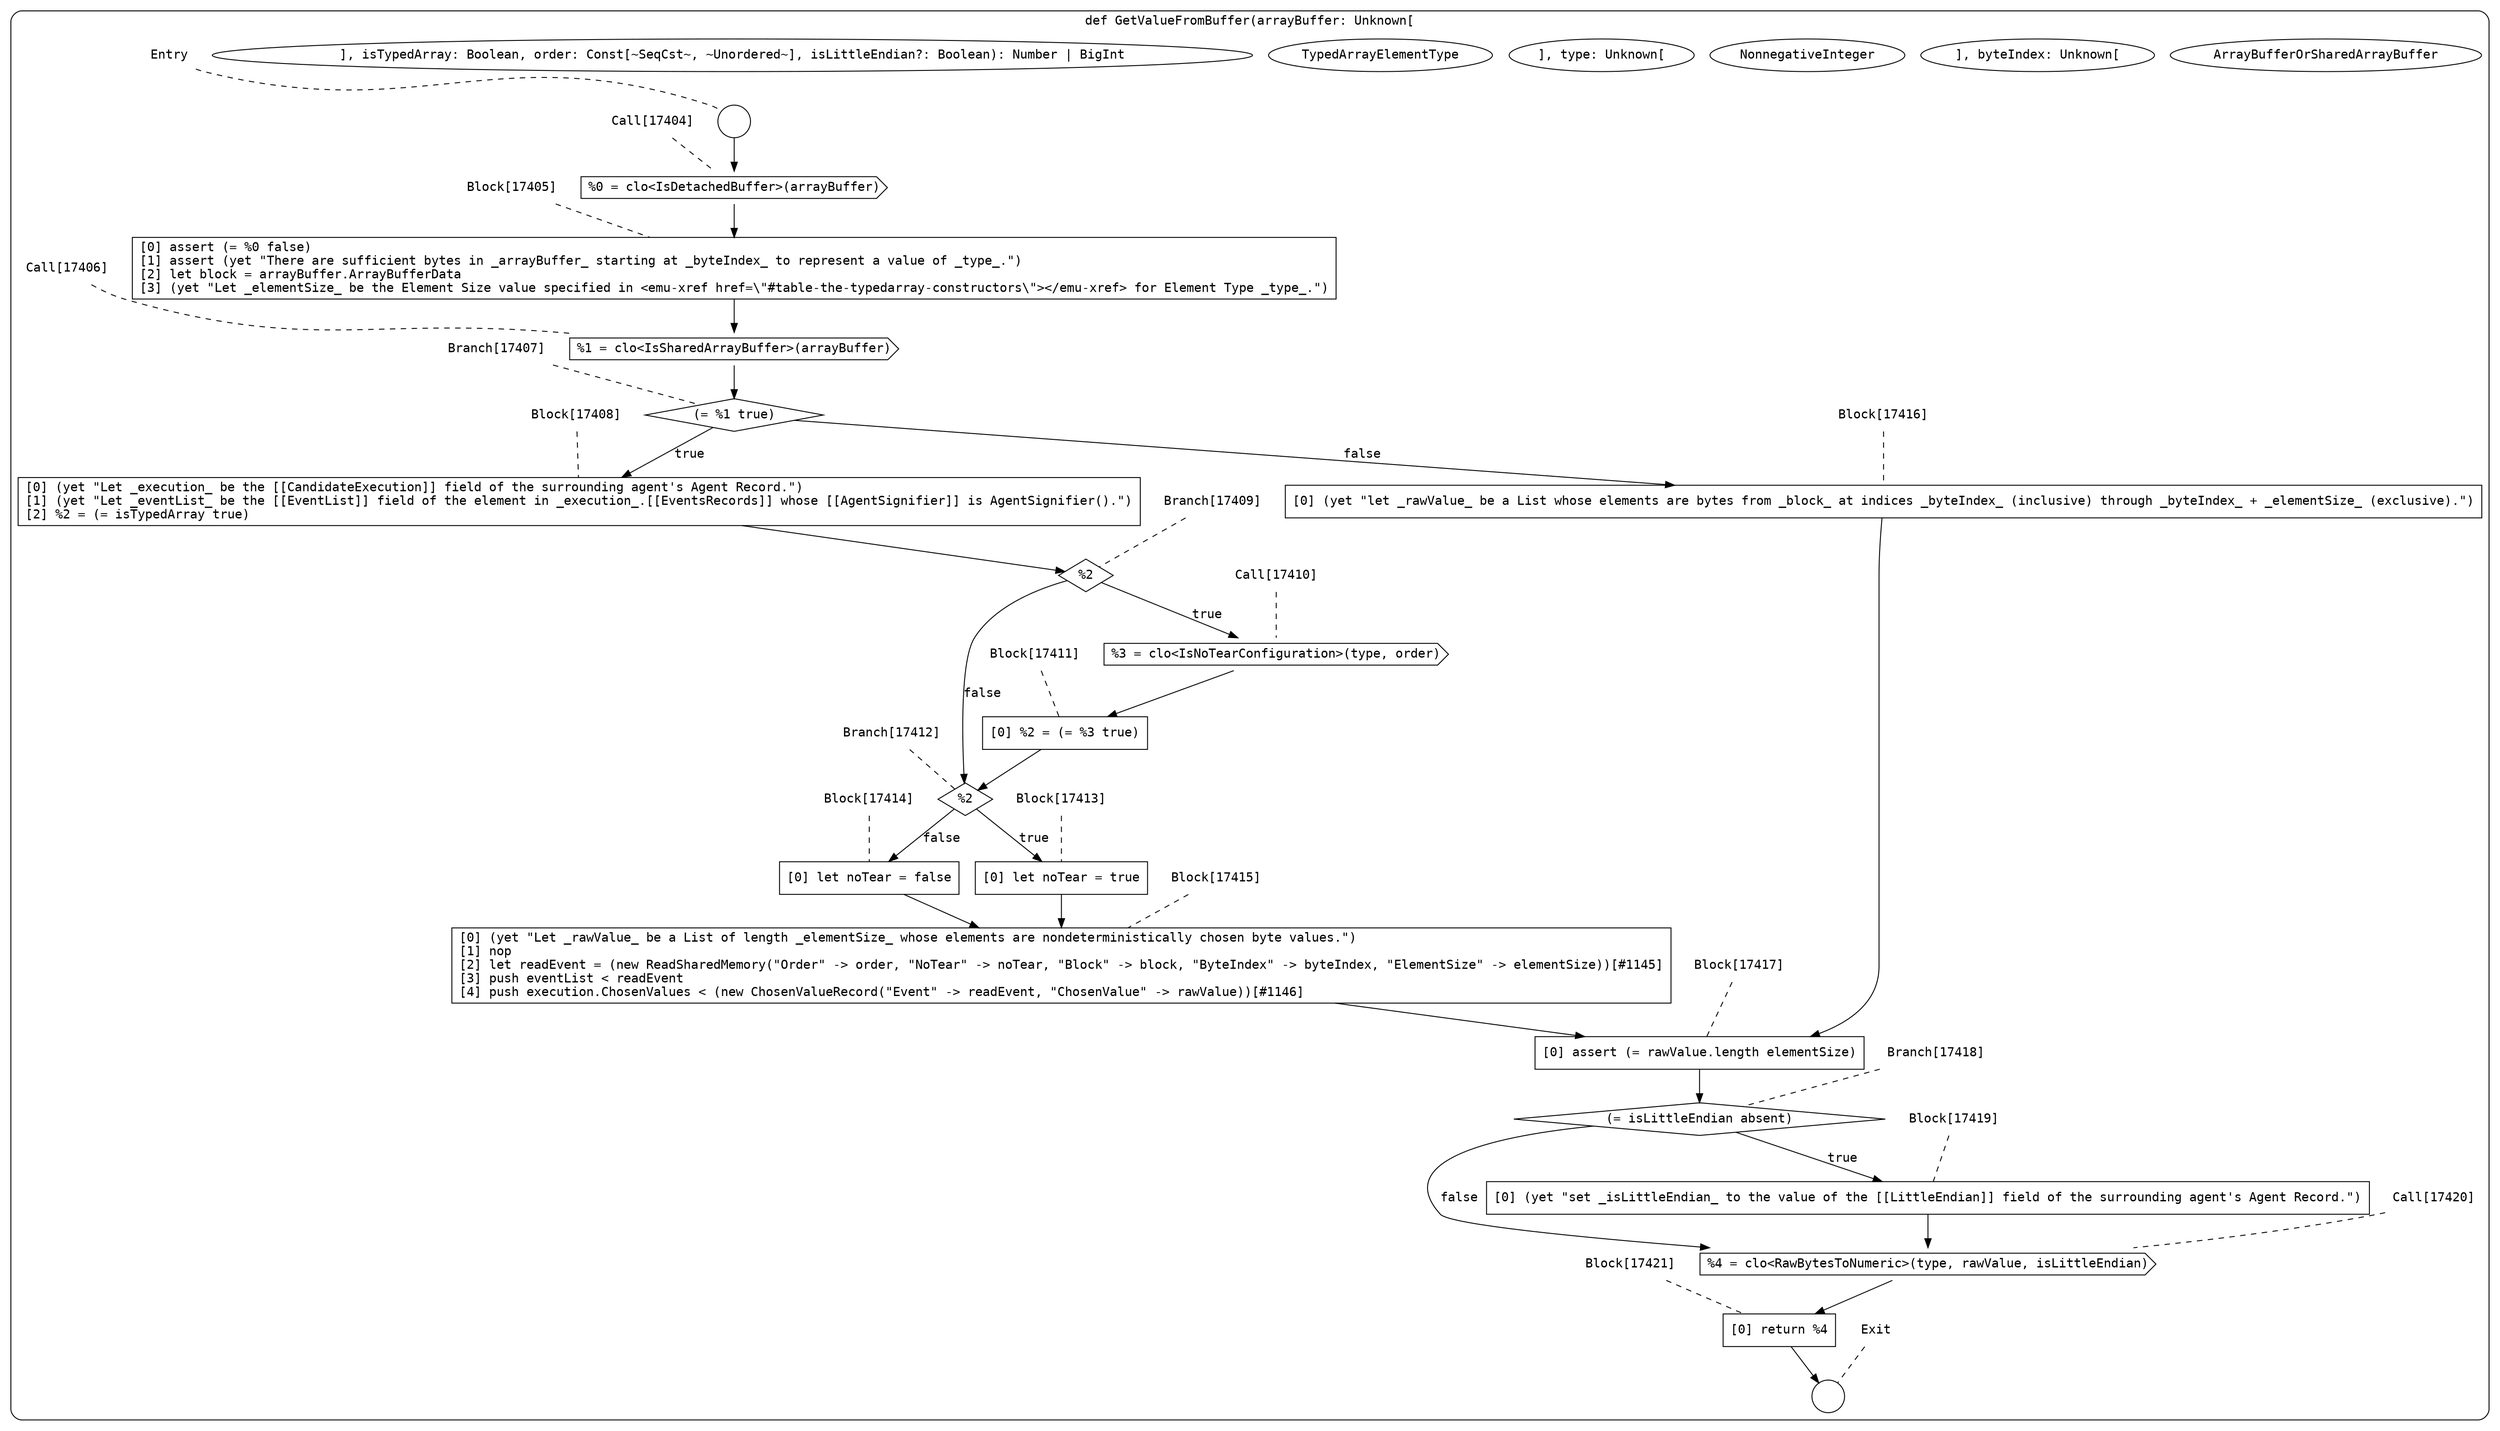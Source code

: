 digraph {
  graph [fontname = "Consolas"]
  node [fontname = "Consolas"]
  edge [fontname = "Consolas"]
  subgraph cluster2479 {
    label = "def GetValueFromBuffer(arrayBuffer: Unknown["ArrayBufferOrSharedArrayBuffer"], byteIndex: Unknown["NonnegativeInteger"], type: Unknown["TypedArrayElementType"], isTypedArray: Boolean, order: Const[~SeqCst~, ~Unordered~], isLittleEndian?: Boolean): Number | BigInt"
    style = rounded
    cluster2479_entry_name [shape=none, label=<<font color="black">Entry</font>>]
    cluster2479_entry_name -> cluster2479_entry [arrowhead=none, color="black", style=dashed]
    cluster2479_entry [shape=circle label=" " color="black" fillcolor="white" style=filled]
    cluster2479_entry -> node17404 [color="black"]
    cluster2479_exit_name [shape=none, label=<<font color="black">Exit</font>>]
    cluster2479_exit_name -> cluster2479_exit [arrowhead=none, color="black", style=dashed]
    cluster2479_exit [shape=circle label=" " color="black" fillcolor="white" style=filled]
    node17404_name [shape=none, label=<<font color="black">Call[17404]</font>>]
    node17404_name -> node17404 [arrowhead=none, color="black", style=dashed]
    node17404 [shape=cds, label=<<font color="black">%0 = clo&lt;IsDetachedBuffer&gt;(arrayBuffer)</font>> color="black" fillcolor="white", style=filled]
    node17404 -> node17405 [color="black"]
    node17405_name [shape=none, label=<<font color="black">Block[17405]</font>>]
    node17405_name -> node17405 [arrowhead=none, color="black", style=dashed]
    node17405 [shape=box, label=<<font color="black">[0] assert (= %0 false)<BR ALIGN="LEFT"/>[1] assert (yet &quot;There are sufficient bytes in _arrayBuffer_ starting at _byteIndex_ to represent a value of _type_.&quot;)<BR ALIGN="LEFT"/>[2] let block = arrayBuffer.ArrayBufferData<BR ALIGN="LEFT"/>[3] (yet &quot;Let _elementSize_ be the Element Size value specified in &lt;emu-xref href=\&quot;#table-the-typedarray-constructors\&quot;&gt;&lt;/emu-xref&gt; for Element Type _type_.&quot;)<BR ALIGN="LEFT"/></font>> color="black" fillcolor="white", style=filled]
    node17405 -> node17406 [color="black"]
    node17406_name [shape=none, label=<<font color="black">Call[17406]</font>>]
    node17406_name -> node17406 [arrowhead=none, color="black", style=dashed]
    node17406 [shape=cds, label=<<font color="black">%1 = clo&lt;IsSharedArrayBuffer&gt;(arrayBuffer)</font>> color="black" fillcolor="white", style=filled]
    node17406 -> node17407 [color="black"]
    node17407_name [shape=none, label=<<font color="black">Branch[17407]</font>>]
    node17407_name -> node17407 [arrowhead=none, color="black", style=dashed]
    node17407 [shape=diamond, label=<<font color="black">(= %1 true)</font>> color="black" fillcolor="white", style=filled]
    node17407 -> node17408 [label=<<font color="black">true</font>> color="black"]
    node17407 -> node17416 [label=<<font color="black">false</font>> color="black"]
    node17408_name [shape=none, label=<<font color="black">Block[17408]</font>>]
    node17408_name -> node17408 [arrowhead=none, color="black", style=dashed]
    node17408 [shape=box, label=<<font color="black">[0] (yet &quot;Let _execution_ be the [[CandidateExecution]] field of the surrounding agent's Agent Record.&quot;)<BR ALIGN="LEFT"/>[1] (yet &quot;Let _eventList_ be the [[EventList]] field of the element in _execution_.[[EventsRecords]] whose [[AgentSignifier]] is AgentSignifier().&quot;)<BR ALIGN="LEFT"/>[2] %2 = (= isTypedArray true)<BR ALIGN="LEFT"/></font>> color="black" fillcolor="white", style=filled]
    node17408 -> node17409 [color="black"]
    node17416_name [shape=none, label=<<font color="black">Block[17416]</font>>]
    node17416_name -> node17416 [arrowhead=none, color="black", style=dashed]
    node17416 [shape=box, label=<<font color="black">[0] (yet &quot;let _rawValue_ be a List whose elements are bytes from _block_ at indices _byteIndex_ (inclusive) through _byteIndex_ + _elementSize_ (exclusive).&quot;)<BR ALIGN="LEFT"/></font>> color="black" fillcolor="white", style=filled]
    node17416 -> node17417 [color="black"]
    node17409_name [shape=none, label=<<font color="black">Branch[17409]</font>>]
    node17409_name -> node17409 [arrowhead=none, color="black", style=dashed]
    node17409 [shape=diamond, label=<<font color="black">%2</font>> color="black" fillcolor="white", style=filled]
    node17409 -> node17410 [label=<<font color="black">true</font>> color="black"]
    node17409 -> node17412 [label=<<font color="black">false</font>> color="black"]
    node17417_name [shape=none, label=<<font color="black">Block[17417]</font>>]
    node17417_name -> node17417 [arrowhead=none, color="black", style=dashed]
    node17417 [shape=box, label=<<font color="black">[0] assert (= rawValue.length elementSize)<BR ALIGN="LEFT"/></font>> color="black" fillcolor="white", style=filled]
    node17417 -> node17418 [color="black"]
    node17410_name [shape=none, label=<<font color="black">Call[17410]</font>>]
    node17410_name -> node17410 [arrowhead=none, color="black", style=dashed]
    node17410 [shape=cds, label=<<font color="black">%3 = clo&lt;IsNoTearConfiguration&gt;(type, order)</font>> color="black" fillcolor="white", style=filled]
    node17410 -> node17411 [color="black"]
    node17412_name [shape=none, label=<<font color="black">Branch[17412]</font>>]
    node17412_name -> node17412 [arrowhead=none, color="black", style=dashed]
    node17412 [shape=diamond, label=<<font color="black">%2</font>> color="black" fillcolor="white", style=filled]
    node17412 -> node17413 [label=<<font color="black">true</font>> color="black"]
    node17412 -> node17414 [label=<<font color="black">false</font>> color="black"]
    node17418_name [shape=none, label=<<font color="black">Branch[17418]</font>>]
    node17418_name -> node17418 [arrowhead=none, color="black", style=dashed]
    node17418 [shape=diamond, label=<<font color="black">(= isLittleEndian absent)</font>> color="black" fillcolor="white", style=filled]
    node17418 -> node17419 [label=<<font color="black">true</font>> color="black"]
    node17418 -> node17420 [label=<<font color="black">false</font>> color="black"]
    node17411_name [shape=none, label=<<font color="black">Block[17411]</font>>]
    node17411_name -> node17411 [arrowhead=none, color="black", style=dashed]
    node17411 [shape=box, label=<<font color="black">[0] %2 = (= %3 true)<BR ALIGN="LEFT"/></font>> color="black" fillcolor="white", style=filled]
    node17411 -> node17412 [color="black"]
    node17413_name [shape=none, label=<<font color="black">Block[17413]</font>>]
    node17413_name -> node17413 [arrowhead=none, color="black", style=dashed]
    node17413 [shape=box, label=<<font color="black">[0] let noTear = true<BR ALIGN="LEFT"/></font>> color="black" fillcolor="white", style=filled]
    node17413 -> node17415 [color="black"]
    node17414_name [shape=none, label=<<font color="black">Block[17414]</font>>]
    node17414_name -> node17414 [arrowhead=none, color="black", style=dashed]
    node17414 [shape=box, label=<<font color="black">[0] let noTear = false<BR ALIGN="LEFT"/></font>> color="black" fillcolor="white", style=filled]
    node17414 -> node17415 [color="black"]
    node17419_name [shape=none, label=<<font color="black">Block[17419]</font>>]
    node17419_name -> node17419 [arrowhead=none, color="black", style=dashed]
    node17419 [shape=box, label=<<font color="black">[0] (yet &quot;set _isLittleEndian_ to the value of the [[LittleEndian]] field of the surrounding agent's Agent Record.&quot;)<BR ALIGN="LEFT"/></font>> color="black" fillcolor="white", style=filled]
    node17419 -> node17420 [color="black"]
    node17420_name [shape=none, label=<<font color="black">Call[17420]</font>>]
    node17420_name -> node17420 [arrowhead=none, color="black", style=dashed]
    node17420 [shape=cds, label=<<font color="black">%4 = clo&lt;RawBytesToNumeric&gt;(type, rawValue, isLittleEndian)</font>> color="black" fillcolor="white", style=filled]
    node17420 -> node17421 [color="black"]
    node17415_name [shape=none, label=<<font color="black">Block[17415]</font>>]
    node17415_name -> node17415 [arrowhead=none, color="black", style=dashed]
    node17415 [shape=box, label=<<font color="black">[0] (yet &quot;Let _rawValue_ be a List of length _elementSize_ whose elements are nondeterministically chosen byte values.&quot;)<BR ALIGN="LEFT"/>[1] nop<BR ALIGN="LEFT"/>[2] let readEvent = (new ReadSharedMemory(&quot;Order&quot; -&gt; order, &quot;NoTear&quot; -&gt; noTear, &quot;Block&quot; -&gt; block, &quot;ByteIndex&quot; -&gt; byteIndex, &quot;ElementSize&quot; -&gt; elementSize))[#1145]<BR ALIGN="LEFT"/>[3] push eventList &lt; readEvent<BR ALIGN="LEFT"/>[4] push execution.ChosenValues &lt; (new ChosenValueRecord(&quot;Event&quot; -&gt; readEvent, &quot;ChosenValue&quot; -&gt; rawValue))[#1146]<BR ALIGN="LEFT"/></font>> color="black" fillcolor="white", style=filled]
    node17415 -> node17417 [color="black"]
    node17421_name [shape=none, label=<<font color="black">Block[17421]</font>>]
    node17421_name -> node17421 [arrowhead=none, color="black", style=dashed]
    node17421 [shape=box, label=<<font color="black">[0] return %4<BR ALIGN="LEFT"/></font>> color="black" fillcolor="white", style=filled]
    node17421 -> cluster2479_exit [color="black"]
  }
}